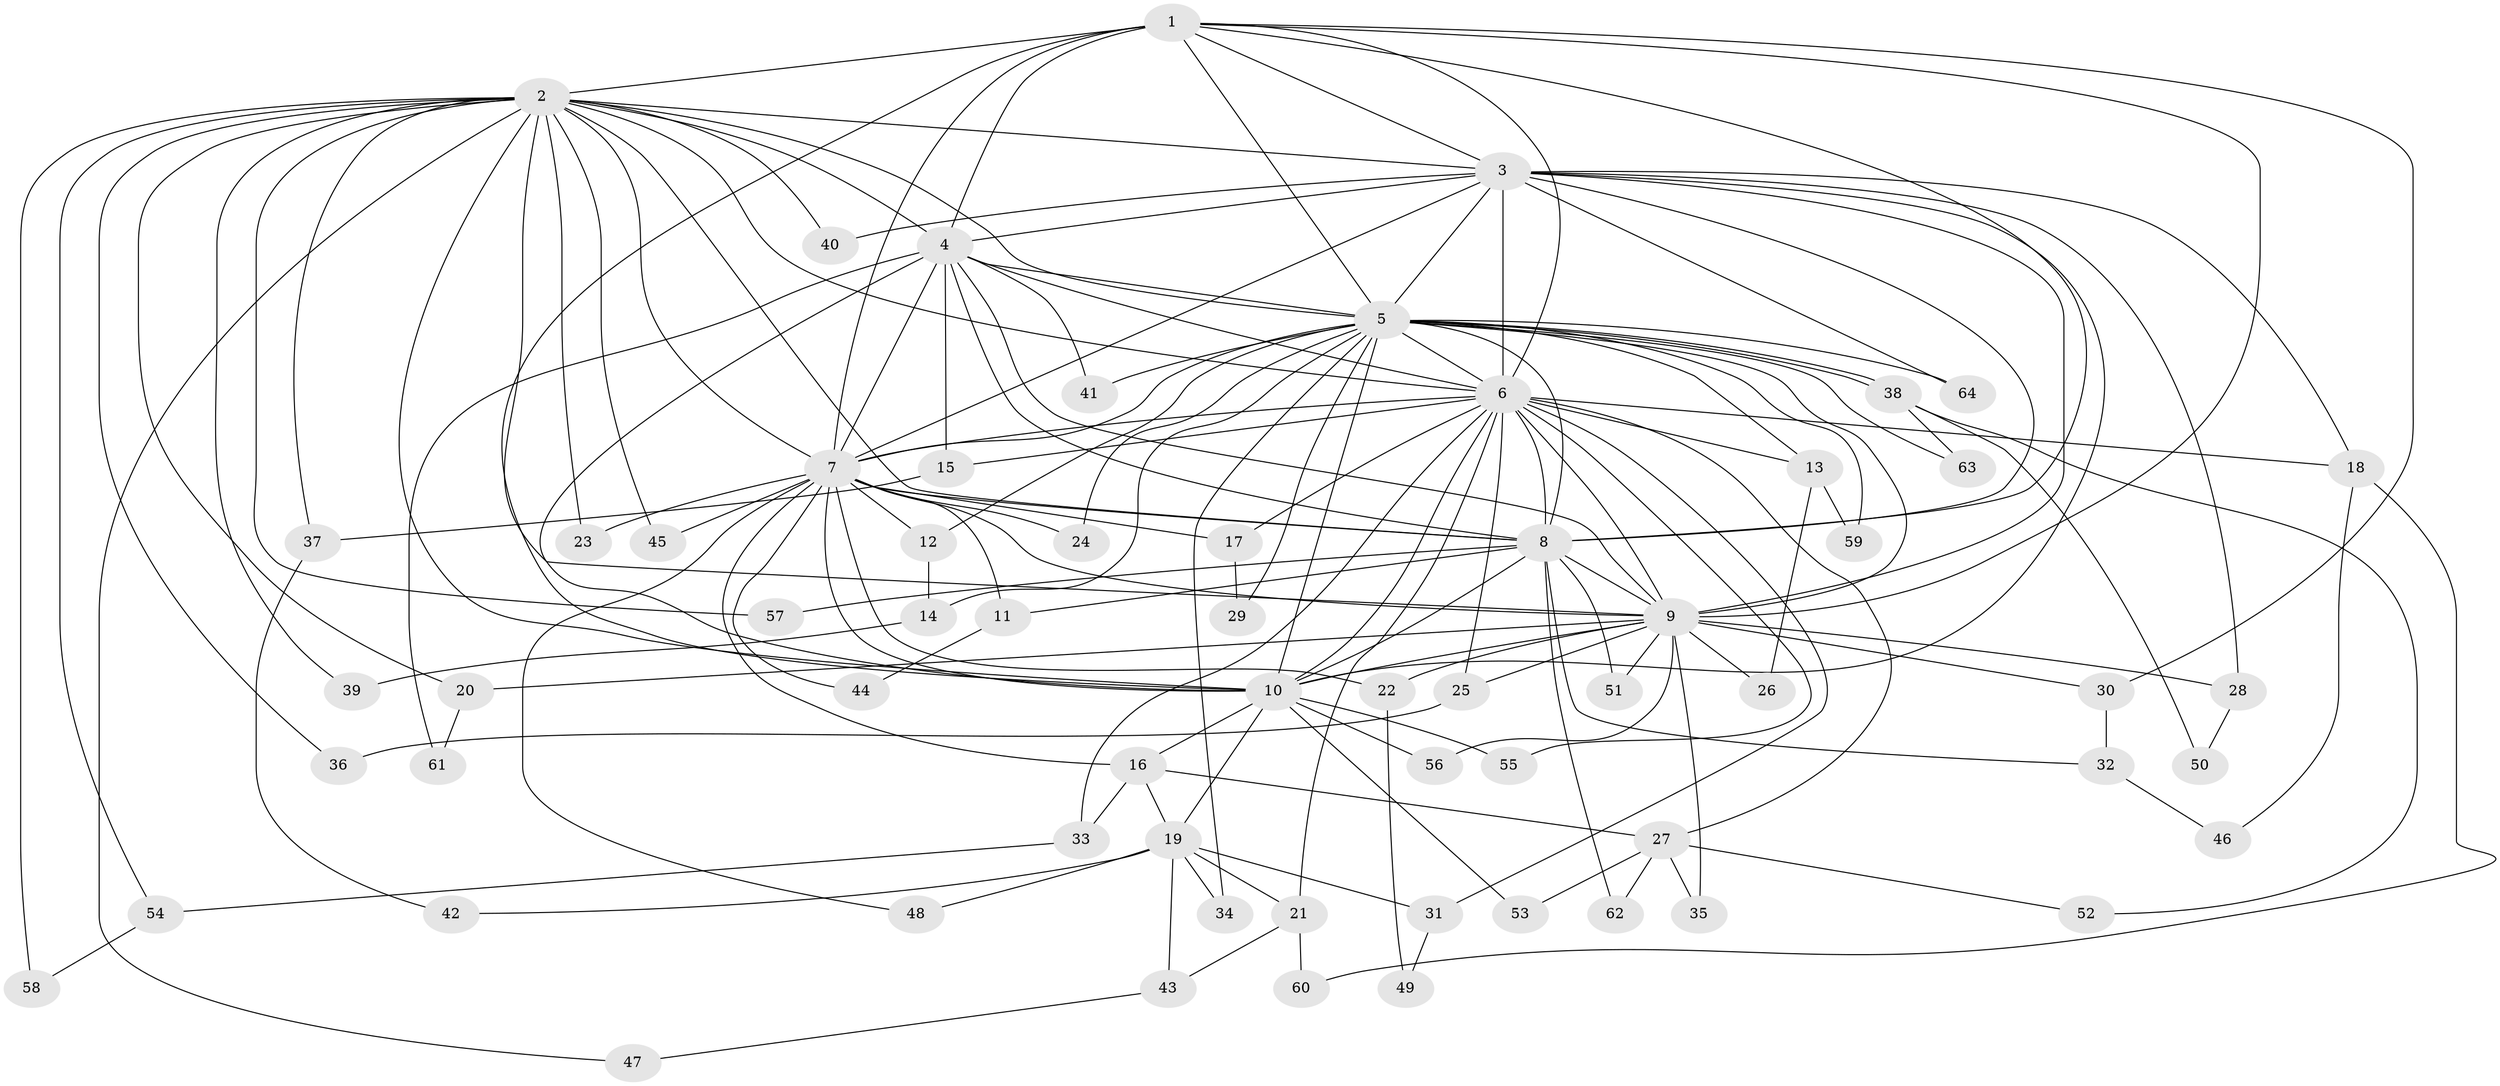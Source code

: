 // Generated by graph-tools (version 1.1) at 2025/49/03/09/25 03:49:43]
// undirected, 64 vertices, 153 edges
graph export_dot {
graph [start="1"]
  node [color=gray90,style=filled];
  1;
  2;
  3;
  4;
  5;
  6;
  7;
  8;
  9;
  10;
  11;
  12;
  13;
  14;
  15;
  16;
  17;
  18;
  19;
  20;
  21;
  22;
  23;
  24;
  25;
  26;
  27;
  28;
  29;
  30;
  31;
  32;
  33;
  34;
  35;
  36;
  37;
  38;
  39;
  40;
  41;
  42;
  43;
  44;
  45;
  46;
  47;
  48;
  49;
  50;
  51;
  52;
  53;
  54;
  55;
  56;
  57;
  58;
  59;
  60;
  61;
  62;
  63;
  64;
  1 -- 2;
  1 -- 3;
  1 -- 4;
  1 -- 5;
  1 -- 6;
  1 -- 7;
  1 -- 8;
  1 -- 9;
  1 -- 10;
  1 -- 30;
  2 -- 3;
  2 -- 4;
  2 -- 5;
  2 -- 6;
  2 -- 7;
  2 -- 8;
  2 -- 9;
  2 -- 10;
  2 -- 20;
  2 -- 23;
  2 -- 36;
  2 -- 37;
  2 -- 39;
  2 -- 40;
  2 -- 45;
  2 -- 47;
  2 -- 54;
  2 -- 57;
  2 -- 58;
  3 -- 4;
  3 -- 5;
  3 -- 6;
  3 -- 7;
  3 -- 8;
  3 -- 9;
  3 -- 10;
  3 -- 18;
  3 -- 28;
  3 -- 40;
  3 -- 64;
  4 -- 5;
  4 -- 6;
  4 -- 7;
  4 -- 8;
  4 -- 9;
  4 -- 10;
  4 -- 15;
  4 -- 41;
  4 -- 61;
  5 -- 6;
  5 -- 7;
  5 -- 8;
  5 -- 9;
  5 -- 10;
  5 -- 12;
  5 -- 13;
  5 -- 14;
  5 -- 24;
  5 -- 29;
  5 -- 34;
  5 -- 38;
  5 -- 38;
  5 -- 41;
  5 -- 59;
  5 -- 63;
  5 -- 64;
  6 -- 7;
  6 -- 8;
  6 -- 9;
  6 -- 10;
  6 -- 13;
  6 -- 15;
  6 -- 17;
  6 -- 18;
  6 -- 21;
  6 -- 25;
  6 -- 27;
  6 -- 31;
  6 -- 33;
  6 -- 55;
  7 -- 8;
  7 -- 9;
  7 -- 10;
  7 -- 11;
  7 -- 12;
  7 -- 16;
  7 -- 17;
  7 -- 22;
  7 -- 23;
  7 -- 24;
  7 -- 44;
  7 -- 45;
  7 -- 48;
  8 -- 9;
  8 -- 10;
  8 -- 11;
  8 -- 32;
  8 -- 51;
  8 -- 57;
  8 -- 62;
  9 -- 10;
  9 -- 20;
  9 -- 22;
  9 -- 25;
  9 -- 26;
  9 -- 28;
  9 -- 30;
  9 -- 35;
  9 -- 51;
  9 -- 56;
  10 -- 16;
  10 -- 19;
  10 -- 53;
  10 -- 55;
  10 -- 56;
  11 -- 44;
  12 -- 14;
  13 -- 26;
  13 -- 59;
  14 -- 39;
  15 -- 37;
  16 -- 19;
  16 -- 27;
  16 -- 33;
  17 -- 29;
  18 -- 46;
  18 -- 60;
  19 -- 21;
  19 -- 31;
  19 -- 34;
  19 -- 42;
  19 -- 43;
  19 -- 48;
  20 -- 61;
  21 -- 43;
  21 -- 60;
  22 -- 49;
  25 -- 36;
  27 -- 35;
  27 -- 52;
  27 -- 53;
  27 -- 62;
  28 -- 50;
  30 -- 32;
  31 -- 49;
  32 -- 46;
  33 -- 54;
  37 -- 42;
  38 -- 50;
  38 -- 52;
  38 -- 63;
  43 -- 47;
  54 -- 58;
}
